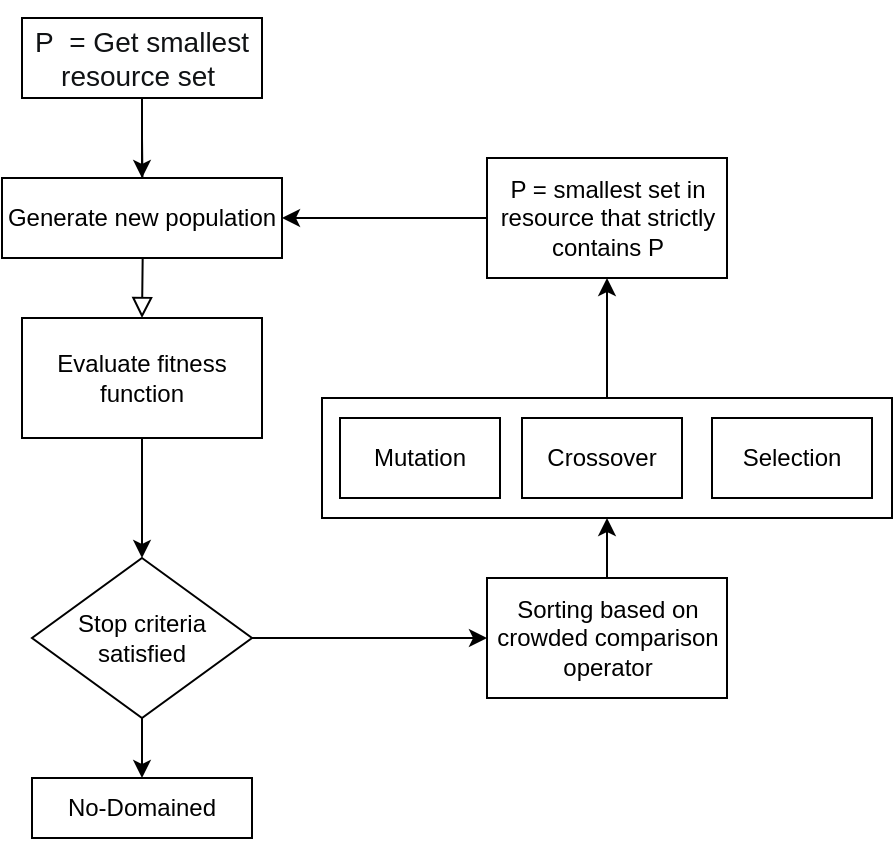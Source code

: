 <mxfile version="20.5.3" type="github">
  <diagram id="C5RBs43oDa-KdzZeNtuy" name="Page-1">
    <mxGraphModel dx="1022" dy="428" grid="1" gridSize="10" guides="1" tooltips="1" connect="1" arrows="1" fold="1" page="1" pageScale="1" pageWidth="827" pageHeight="1169" math="0" shadow="0">
      <root>
        <mxCell id="WIyWlLk6GJQsqaUBKTNV-0" />
        <mxCell id="WIyWlLk6GJQsqaUBKTNV-1" parent="WIyWlLk6GJQsqaUBKTNV-0" />
        <mxCell id="WIyWlLk6GJQsqaUBKTNV-2" value="" style="rounded=0;html=1;jettySize=auto;orthogonalLoop=1;fontSize=11;endArrow=block;endFill=0;endSize=8;strokeWidth=1;shadow=0;labelBackgroundColor=none;edgeStyle=orthogonalEdgeStyle;entryX=0.5;entryY=0;entryDx=0;entryDy=0;" parent="WIyWlLk6GJQsqaUBKTNV-1" target="THJVb-N0ZHT8e2qzy4Ff-0" edge="1">
          <mxGeometry relative="1" as="geometry">
            <mxPoint x="220" y="80" as="sourcePoint" />
            <mxPoint x="220" y="170" as="targetPoint" />
          </mxGeometry>
        </mxCell>
        <mxCell id="WIyWlLk6GJQsqaUBKTNV-4" value="Yes" style="rounded=0;html=1;jettySize=auto;orthogonalLoop=1;fontSize=11;endArrow=block;endFill=0;endSize=8;strokeWidth=1;shadow=0;labelBackgroundColor=none;edgeStyle=orthogonalEdgeStyle;" parent="WIyWlLk6GJQsqaUBKTNV-1" target="WIyWlLk6GJQsqaUBKTNV-10" edge="1">
          <mxGeometry y="20" relative="1" as="geometry">
            <mxPoint as="offset" />
            <mxPoint x="220" y="250" as="sourcePoint" />
          </mxGeometry>
        </mxCell>
        <mxCell id="WIyWlLk6GJQsqaUBKTNV-5" value="No" style="edgeStyle=orthogonalEdgeStyle;rounded=0;html=1;jettySize=auto;orthogonalLoop=1;fontSize=11;endArrow=block;endFill=0;endSize=8;strokeWidth=1;shadow=0;labelBackgroundColor=none;" parent="WIyWlLk6GJQsqaUBKTNV-1" target="WIyWlLk6GJQsqaUBKTNV-7" edge="1">
          <mxGeometry y="10" relative="1" as="geometry">
            <mxPoint as="offset" />
            <mxPoint x="270" y="210" as="sourcePoint" />
          </mxGeometry>
        </mxCell>
        <mxCell id="WIyWlLk6GJQsqaUBKTNV-9" value="Yes" style="edgeStyle=orthogonalEdgeStyle;rounded=0;html=1;jettySize=auto;orthogonalLoop=1;fontSize=11;endArrow=block;endFill=0;endSize=8;strokeWidth=1;shadow=0;labelBackgroundColor=none;" parent="WIyWlLk6GJQsqaUBKTNV-1" target="WIyWlLk6GJQsqaUBKTNV-12" edge="1">
          <mxGeometry y="10" relative="1" as="geometry">
            <mxPoint as="offset" />
            <mxPoint x="270" y="330" as="sourcePoint" />
          </mxGeometry>
        </mxCell>
        <mxCell id="THJVb-N0ZHT8e2qzy4Ff-2" value="" style="edgeStyle=orthogonalEdgeStyle;rounded=0;orthogonalLoop=1;jettySize=auto;html=1;" edge="1" parent="WIyWlLk6GJQsqaUBKTNV-1" source="THJVb-N0ZHT8e2qzy4Ff-0" target="THJVb-N0ZHT8e2qzy4Ff-1">
          <mxGeometry relative="1" as="geometry" />
        </mxCell>
        <mxCell id="THJVb-N0ZHT8e2qzy4Ff-0" value="Evaluate fitness function" style="rounded=0;whiteSpace=wrap;html=1;" vertex="1" parent="WIyWlLk6GJQsqaUBKTNV-1">
          <mxGeometry x="160" y="170" width="120" height="60" as="geometry" />
        </mxCell>
        <mxCell id="THJVb-N0ZHT8e2qzy4Ff-4" value="" style="edgeStyle=orthogonalEdgeStyle;rounded=0;orthogonalLoop=1;jettySize=auto;html=1;" edge="1" parent="WIyWlLk6GJQsqaUBKTNV-1" source="THJVb-N0ZHT8e2qzy4Ff-1" target="THJVb-N0ZHT8e2qzy4Ff-3">
          <mxGeometry relative="1" as="geometry" />
        </mxCell>
        <mxCell id="THJVb-N0ZHT8e2qzy4Ff-6" value="" style="edgeStyle=orthogonalEdgeStyle;rounded=0;orthogonalLoop=1;jettySize=auto;html=1;" edge="1" parent="WIyWlLk6GJQsqaUBKTNV-1" source="THJVb-N0ZHT8e2qzy4Ff-1" target="THJVb-N0ZHT8e2qzy4Ff-5">
          <mxGeometry relative="1" as="geometry" />
        </mxCell>
        <mxCell id="THJVb-N0ZHT8e2qzy4Ff-1" value="Stop criteria satisfied" style="rhombus;whiteSpace=wrap;html=1;rounded=0;" vertex="1" parent="WIyWlLk6GJQsqaUBKTNV-1">
          <mxGeometry x="165" y="290" width="110" height="80" as="geometry" />
        </mxCell>
        <mxCell id="THJVb-N0ZHT8e2qzy4Ff-3" value="No-Domained" style="whiteSpace=wrap;html=1;rounded=0;" vertex="1" parent="WIyWlLk6GJQsqaUBKTNV-1">
          <mxGeometry x="165" y="400" width="110" height="30" as="geometry" />
        </mxCell>
        <mxCell id="THJVb-N0ZHT8e2qzy4Ff-22" style="edgeStyle=orthogonalEdgeStyle;rounded=0;orthogonalLoop=1;jettySize=auto;html=1;entryX=0.5;entryY=1;entryDx=0;entryDy=0;fontFamily=Helvetica;" edge="1" parent="WIyWlLk6GJQsqaUBKTNV-1" source="THJVb-N0ZHT8e2qzy4Ff-5" target="THJVb-N0ZHT8e2qzy4Ff-7">
          <mxGeometry relative="1" as="geometry" />
        </mxCell>
        <mxCell id="THJVb-N0ZHT8e2qzy4Ff-5" value="Sorting based on crowded comparison operator" style="whiteSpace=wrap;html=1;rounded=0;" vertex="1" parent="WIyWlLk6GJQsqaUBKTNV-1">
          <mxGeometry x="392.5" y="300" width="120" height="60" as="geometry" />
        </mxCell>
        <mxCell id="THJVb-N0ZHT8e2qzy4Ff-18" style="edgeStyle=orthogonalEdgeStyle;rounded=0;orthogonalLoop=1;jettySize=auto;html=1;entryX=0.5;entryY=1;entryDx=0;entryDy=0;" edge="1" parent="WIyWlLk6GJQsqaUBKTNV-1" source="THJVb-N0ZHT8e2qzy4Ff-7" target="THJVb-N0ZHT8e2qzy4Ff-14">
          <mxGeometry relative="1" as="geometry" />
        </mxCell>
        <mxCell id="THJVb-N0ZHT8e2qzy4Ff-7" value="" style="whiteSpace=wrap;html=1;rounded=0;" vertex="1" parent="WIyWlLk6GJQsqaUBKTNV-1">
          <mxGeometry x="310" y="210" width="285" height="60" as="geometry" />
        </mxCell>
        <mxCell id="THJVb-N0ZHT8e2qzy4Ff-8" value="Mutation" style="rounded=0;whiteSpace=wrap;html=1;" vertex="1" parent="WIyWlLk6GJQsqaUBKTNV-1">
          <mxGeometry x="319" y="220" width="80" height="40" as="geometry" />
        </mxCell>
        <mxCell id="THJVb-N0ZHT8e2qzy4Ff-9" value="Crossover" style="rounded=0;whiteSpace=wrap;html=1;" vertex="1" parent="WIyWlLk6GJQsqaUBKTNV-1">
          <mxGeometry x="410" y="220" width="80" height="40" as="geometry" />
        </mxCell>
        <mxCell id="THJVb-N0ZHT8e2qzy4Ff-10" value="Selection" style="rounded=0;whiteSpace=wrap;html=1;" vertex="1" parent="WIyWlLk6GJQsqaUBKTNV-1">
          <mxGeometry x="505" y="220" width="80" height="40" as="geometry" />
        </mxCell>
        <mxCell id="THJVb-N0ZHT8e2qzy4Ff-11" value="Generate new population" style="whiteSpace=wrap;html=1;rounded=0;" vertex="1" parent="WIyWlLk6GJQsqaUBKTNV-1">
          <mxGeometry x="150" y="100" width="140" height="40" as="geometry" />
        </mxCell>
        <mxCell id="THJVb-N0ZHT8e2qzy4Ff-16" style="edgeStyle=orthogonalEdgeStyle;rounded=0;orthogonalLoop=1;jettySize=auto;html=1;exitX=0.5;exitY=1;exitDx=0;exitDy=0;entryX=0.5;entryY=0;entryDx=0;entryDy=0;" edge="1" parent="WIyWlLk6GJQsqaUBKTNV-1" source="THJVb-N0ZHT8e2qzy4Ff-13" target="THJVb-N0ZHT8e2qzy4Ff-11">
          <mxGeometry relative="1" as="geometry" />
        </mxCell>
        <mxCell id="THJVb-N0ZHT8e2qzy4Ff-13" value="&lt;p style=&quot;&quot;&gt;&lt;font color=&quot;#101214&quot;&gt;&lt;span style=&quot;font-size: 14px; background-color: rgb(255, 255, 255);&quot;&gt;P&amp;nbsp; = Get smallest resource set&amp;nbsp;&lt;/span&gt;&lt;/font&gt;&lt;/p&gt;" style="rounded=0;whiteSpace=wrap;html=1;fontSize=12;glass=0;strokeWidth=1;shadow=0;align=center;" vertex="1" parent="WIyWlLk6GJQsqaUBKTNV-1">
          <mxGeometry x="160" y="20" width="120" height="40" as="geometry" />
        </mxCell>
        <mxCell id="THJVb-N0ZHT8e2qzy4Ff-17" style="edgeStyle=orthogonalEdgeStyle;rounded=0;orthogonalLoop=1;jettySize=auto;html=1;entryX=1;entryY=0.5;entryDx=0;entryDy=0;" edge="1" parent="WIyWlLk6GJQsqaUBKTNV-1" source="THJVb-N0ZHT8e2qzy4Ff-14" target="THJVb-N0ZHT8e2qzy4Ff-11">
          <mxGeometry relative="1" as="geometry" />
        </mxCell>
        <mxCell id="THJVb-N0ZHT8e2qzy4Ff-14" value="P = smallest set in resource that strictly contains P" style="rounded=0;whiteSpace=wrap;html=1;" vertex="1" parent="WIyWlLk6GJQsqaUBKTNV-1">
          <mxGeometry x="392.5" y="90" width="120" height="60" as="geometry" />
        </mxCell>
      </root>
    </mxGraphModel>
  </diagram>
</mxfile>
